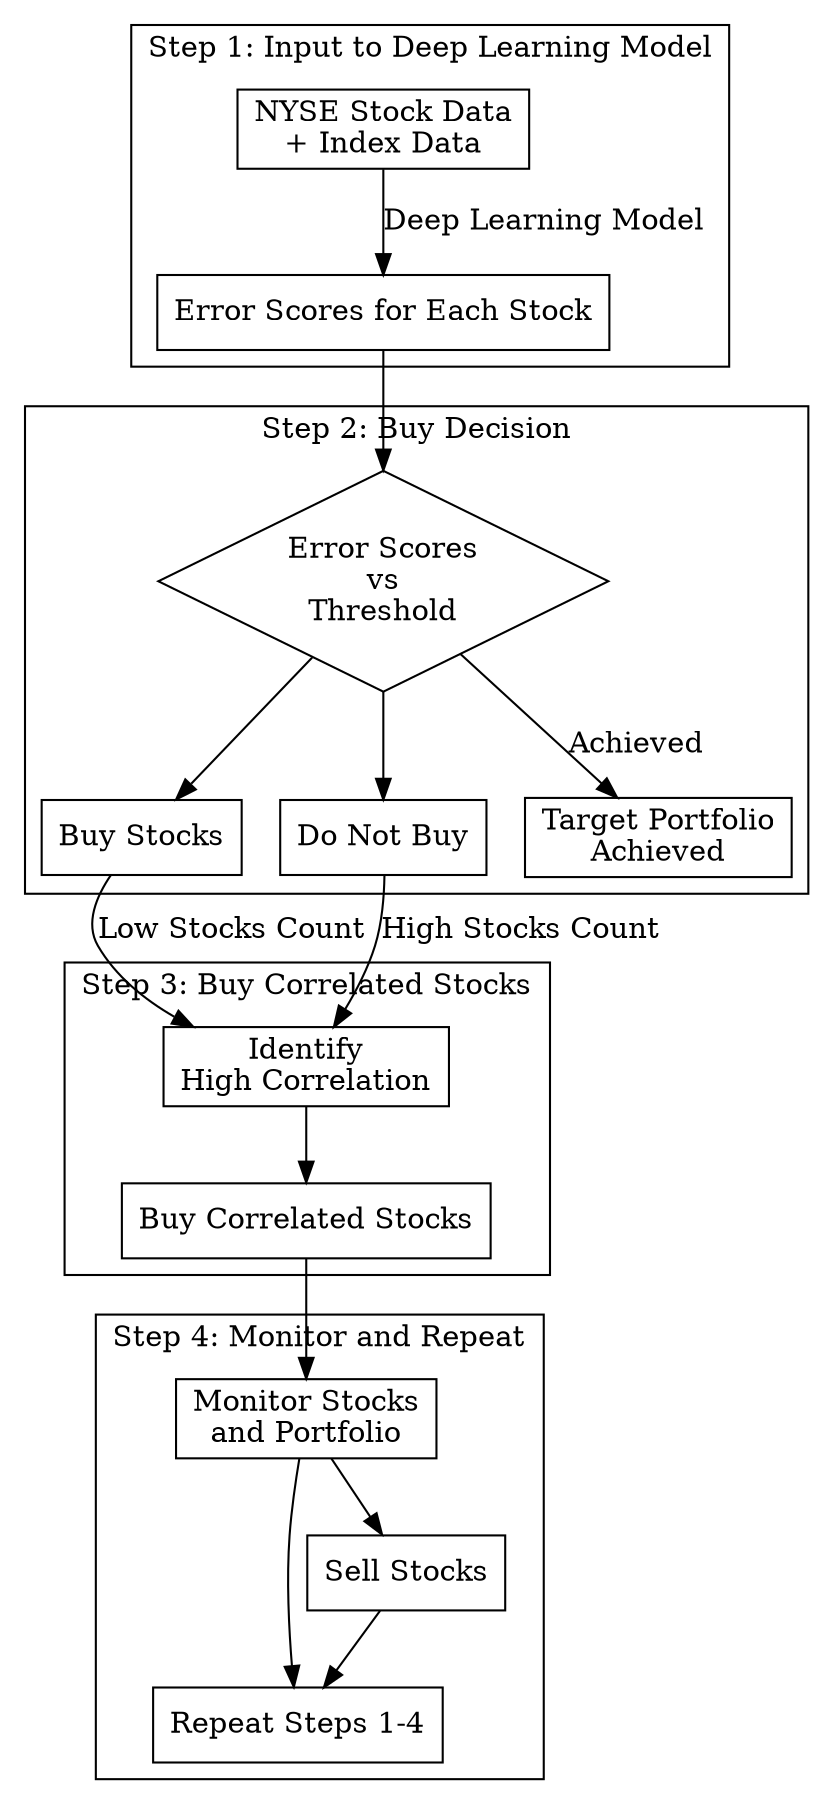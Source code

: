 digraph stock_trading_process {
    rankdir=TB; // 나열 방향 (위에서 아래로)

    subgraph cluster_step1 {
        label="Step 1: Input to Deep Learning Model";
        input [shape=box, label="NYSE Stock Data\n+ Index Data"];
        output [shape=box, label="Error Scores for Each Stock"];
        input -> output [label="Deep Learning Model"];
    }

    subgraph cluster_step2 {
        label="Step 2: Buy Decision";
        decision [shape=diamond, label="Error Scores\nvs\nThreshold"];
        buy [shape=box, label="Buy Stocks"];
        no_buy [shape=box, label="Do Not Buy"];
        target [shape=box, label="Target Portfolio\nAchieved"];
        decision -> {buy, no_buy};
        decision -> target [label="Achieved"];
    }

    subgraph cluster_step3 {
        label="Step 3: Buy Correlated Stocks";
        correlate [shape=box, label="Identify\nHigh Correlation"];
        buy_correlated [shape=box, label="Buy Correlated Stocks"];
        correlate -> buy_correlated;
    }

    subgraph cluster_step4 {
        label="Step 4: Monitor and Repeat";
        monitor [shape=box, label="Monitor Stocks\nand Portfolio"];
        repeat [shape=box, label="Repeat Steps 1-4"];
        sell [shape=box, label="Sell Stocks"];
        monitor -> {repeat, sell};
    }

    // Connect Steps
    output -> decision;
    buy -> correlate [label="Low Stocks Count"];
    no_buy -> correlate [label="High Stocks Count"];
    buy_correlated -> monitor;
    sell -> repeat;
}